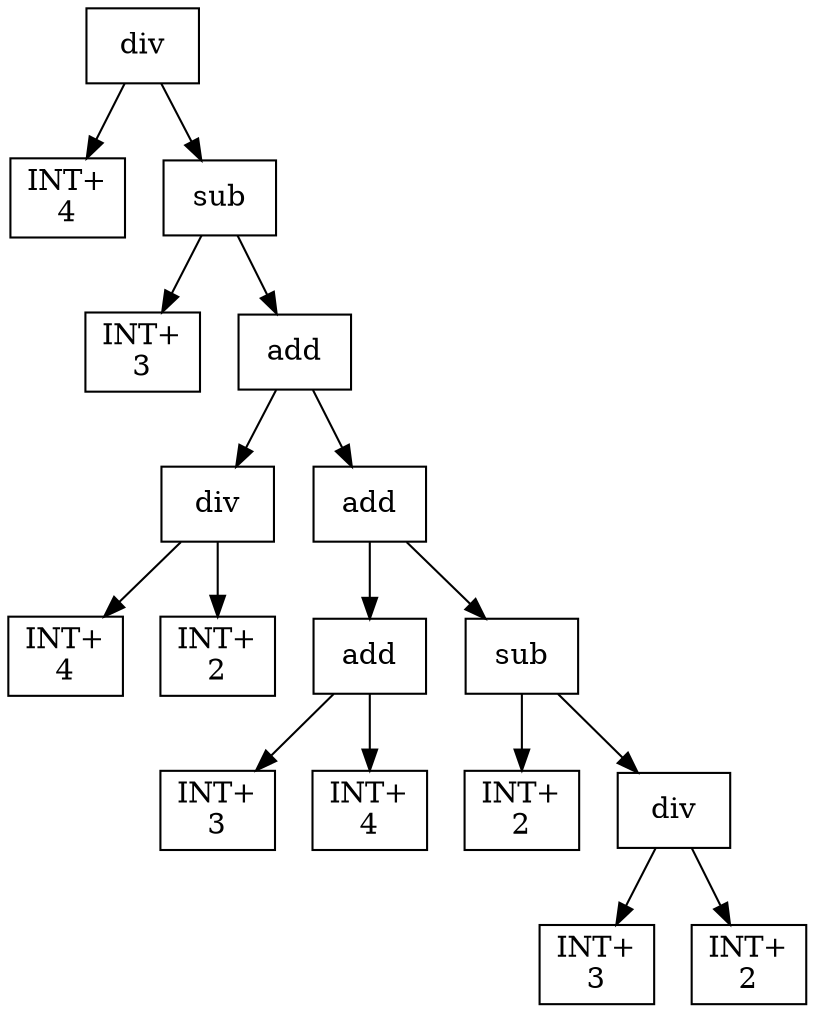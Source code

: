 digraph expr {
  node [shape=box];
  n1 [label="div"];
  n2 [label="INT+\n4"];
  n3 [label="sub"];
  n4 [label="INT+\n3"];
  n5 [label="add"];
  n6 [label="div"];
  n7 [label="INT+\n4"];
  n8 [label="INT+\n2"];
  n6 -> n7;
  n6 -> n8;
  n9 [label="add"];
  n10 [label="add"];
  n11 [label="INT+\n3"];
  n12 [label="INT+\n4"];
  n10 -> n11;
  n10 -> n12;
  n13 [label="sub"];
  n14 [label="INT+\n2"];
  n15 [label="div"];
  n16 [label="INT+\n3"];
  n17 [label="INT+\n2"];
  n15 -> n16;
  n15 -> n17;
  n13 -> n14;
  n13 -> n15;
  n9 -> n10;
  n9 -> n13;
  n5 -> n6;
  n5 -> n9;
  n3 -> n4;
  n3 -> n5;
  n1 -> n2;
  n1 -> n3;
}